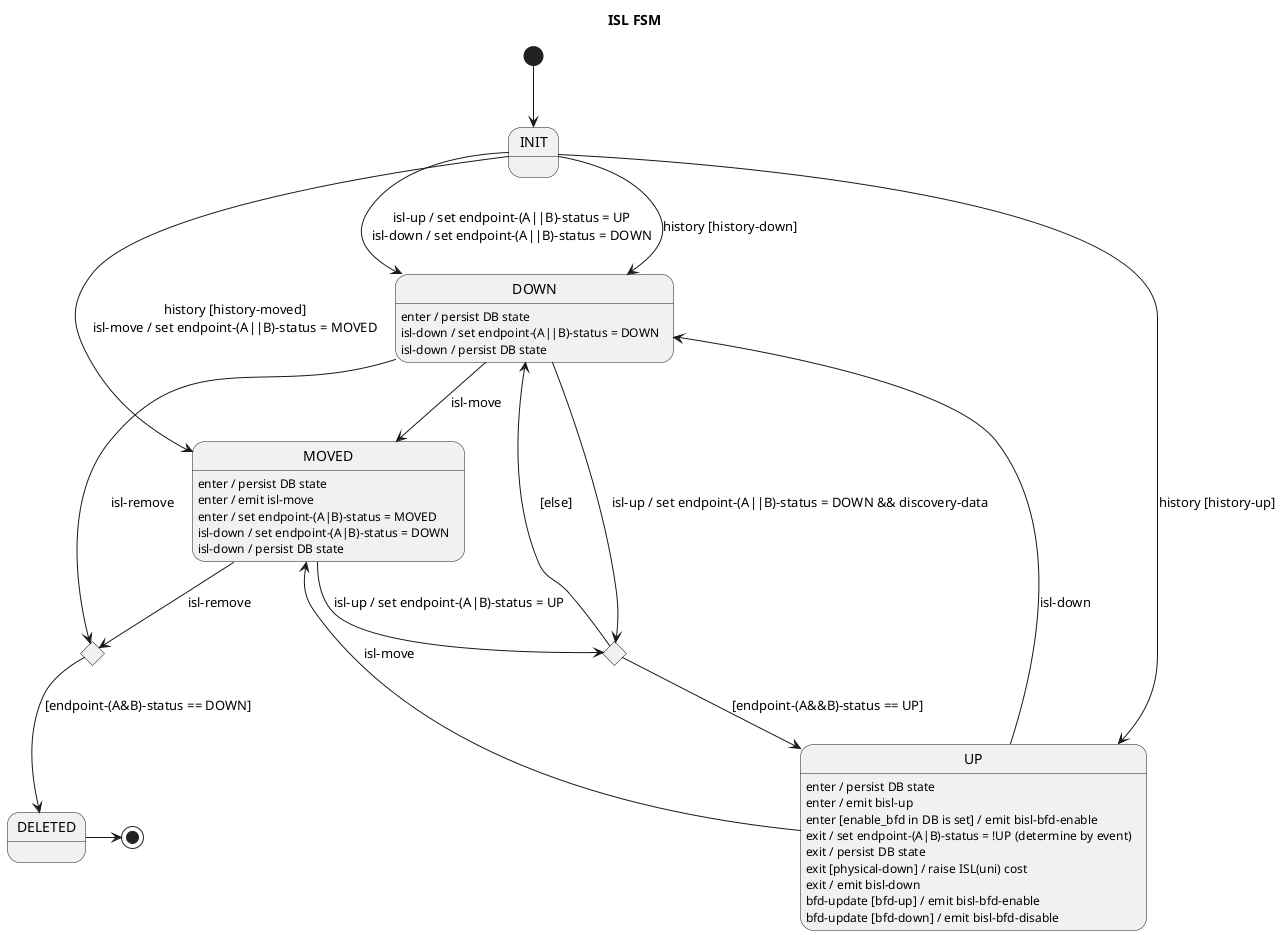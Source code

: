 Internal data:
* endpoint-A
* endpoint-B
* endpoint-A-up
* endpoint-B-up

Input signals:
* isl-up
* isl-down
* isl-move

Output signals:
* bisl-up (notify BFD-port, notify reroute)
* bisl-down (notify reroute)
* bisl-bfd-enable
* bisl-bfd-disable
* isl-move

@startuml
title ISL FSM

[*] --> INIT

INIT --> DOWN : isl-up / set endpoint-(A||B)-status = UP\nisl-down / set endpoint-(A||B)-status = DOWN
INIT --> DOWN : history [history-down]
INIT --> UP : history [history-up]
INIT --> MOVED : history [history-moved]\nisl-move / set endpoint-(A||B)-status = MOVED

state upAttempt <<choice>>
state deleteAttempt <<choice>>
deleteAttempt --> DELETED : [endpoint-(A&B)-status == DOWN]

DOWN --> upAttempt : isl-up / set endpoint-(A||B)-status = DOWN && discovery-data
DOWN --> MOVED : isl-move
DOWN : enter / persist DB state
DOWN : isl-down / set endpoint-(A||B)-status = DOWN
DOWN : isl-down / persist DB state
DOWN -> deleteAttempt : isl-remove

upAttempt --> UP : [endpoint-(A&&B)-status == UP]
upAttempt --> DOWN : [else]

UP --> DOWN : isl-down
UP --> MOVED : isl-move
UP : enter / persist DB state
UP : enter / emit bisl-up
UP : enter [enable_bfd in DB is set] / emit bisl-bfd-enable
UP : exit / set endpoint-(A|B)-status = !UP (determine by event)
UP : exit / persist DB state
UP : exit [physical-down] / raise ISL(uni) cost
UP : exit / emit bisl-down
UP : bfd-update [bfd-up] / emit bisl-bfd-enable
UP : bfd-update [bfd-down] / emit bisl-bfd-disable

MOVED --> upAttempt : isl-up / set endpoint-(A|B)-status = UP
MOVED --> deleteAttempt : isl-remove
MOVED : enter / persist DB state
MOVED : enter / emit isl-move
MOVED : enter / set endpoint-(A|B)-status = MOVED
MOVED : isl-down / set endpoint-(A|B)-status = DOWN
MOVED : isl-down / persist DB state

DELETED -> [*]
@enduml

